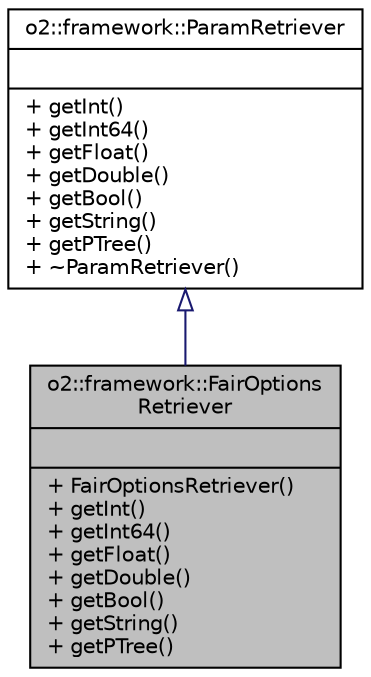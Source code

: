 digraph "o2::framework::FairOptionsRetriever"
{
 // INTERACTIVE_SVG=YES
  bgcolor="transparent";
  edge [fontname="Helvetica",fontsize="10",labelfontname="Helvetica",labelfontsize="10"];
  node [fontname="Helvetica",fontsize="10",shape=record];
  Node0 [label="{o2::framework::FairOptions\lRetriever\n||+ FairOptionsRetriever()\l+ getInt()\l+ getInt64()\l+ getFloat()\l+ getDouble()\l+ getBool()\l+ getString()\l+ getPTree()\l}",height=0.2,width=0.4,color="black", fillcolor="grey75", style="filled", fontcolor="black"];
  Node1 -> Node0 [dir="back",color="midnightblue",fontsize="10",style="solid",arrowtail="onormal",fontname="Helvetica"];
  Node1 [label="{o2::framework::ParamRetriever\n||+ getInt()\l+ getInt64()\l+ getFloat()\l+ getDouble()\l+ getBool()\l+ getString()\l+ getPTree()\l+ ~ParamRetriever()\l}",height=0.2,width=0.4,color="black",URL="$dc/dfd/classo2_1_1framework_1_1ParamRetriever.html"];
}
